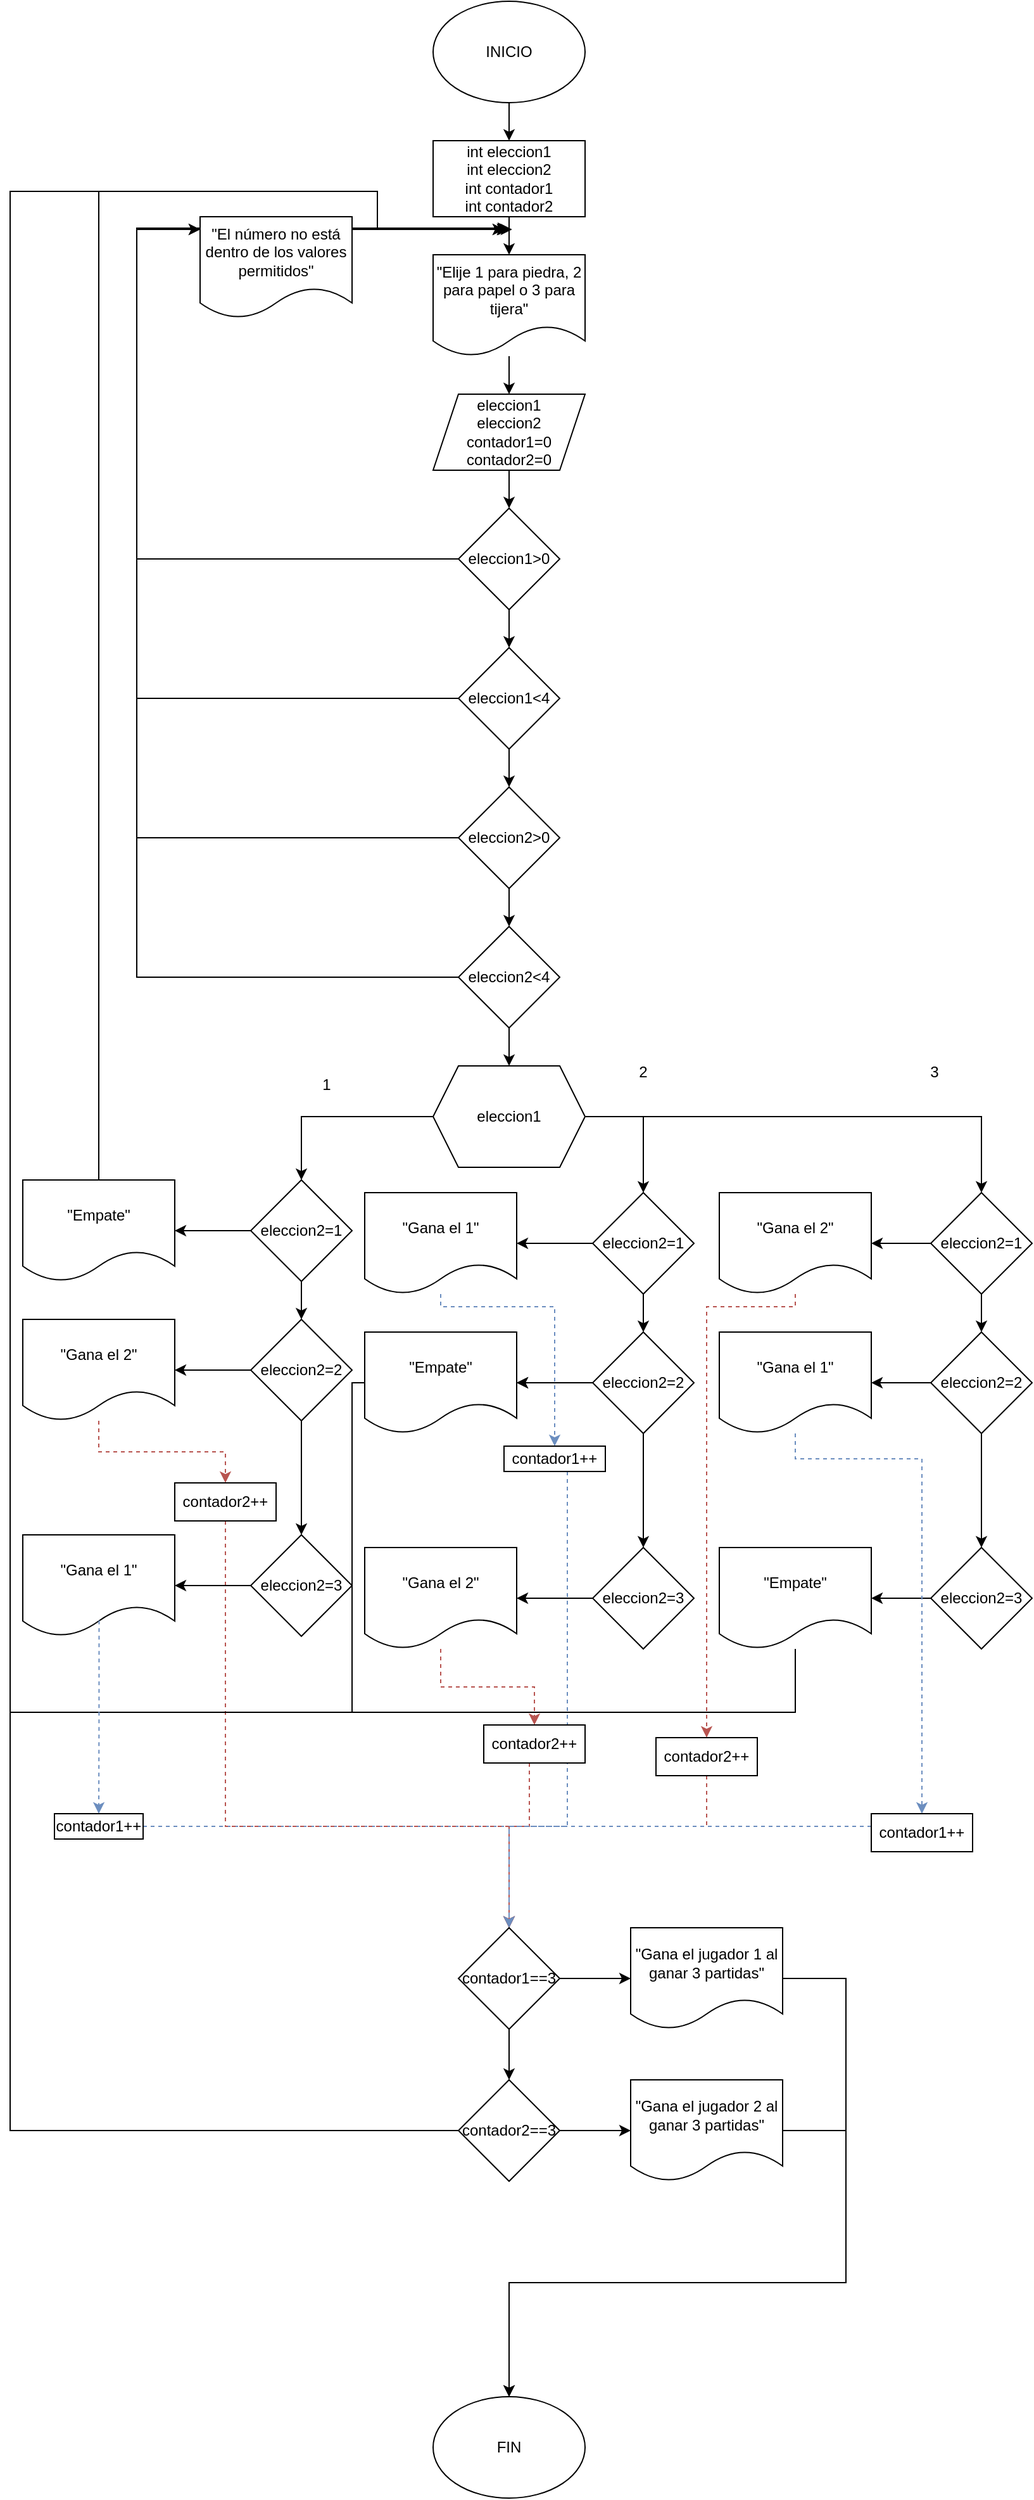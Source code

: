 <mxfile version="22.0.4" type="device">
  <diagram name="Página-1" id="_k7SuDNqXvrANHmImBBK">
    <mxGraphModel dx="834" dy="705" grid="1" gridSize="10" guides="1" tooltips="1" connect="1" arrows="1" fold="1" page="1" pageScale="1" pageWidth="827" pageHeight="1169" math="0" shadow="0">
      <root>
        <mxCell id="0" />
        <mxCell id="1" parent="0" />
        <mxCell id="7KPo1HFJJcuG-Y1p9IEZ-12" value="" style="edgeStyle=orthogonalEdgeStyle;rounded=0;orthogonalLoop=1;jettySize=auto;html=1;" edge="1" parent="1" source="7KPo1HFJJcuG-Y1p9IEZ-1" target="7KPo1HFJJcuG-Y1p9IEZ-11">
          <mxGeometry relative="1" as="geometry" />
        </mxCell>
        <mxCell id="7KPo1HFJJcuG-Y1p9IEZ-1" value="INICIO" style="ellipse;whiteSpace=wrap;html=1;" vertex="1" parent="1">
          <mxGeometry x="354" width="120" height="80" as="geometry" />
        </mxCell>
        <mxCell id="7KPo1HFJJcuG-Y1p9IEZ-14" value="" style="edgeStyle=orthogonalEdgeStyle;rounded=0;orthogonalLoop=1;jettySize=auto;html=1;" edge="1" parent="1" source="7KPo1HFJJcuG-Y1p9IEZ-11" target="7KPo1HFJJcuG-Y1p9IEZ-13">
          <mxGeometry relative="1" as="geometry" />
        </mxCell>
        <mxCell id="7KPo1HFJJcuG-Y1p9IEZ-11" value="&lt;div&gt;int eleccion1&lt;/div&gt;&lt;div&gt;int eleccion2&lt;br&gt;&lt;/div&gt;&lt;div&gt;int contador1&lt;/div&gt;&lt;div&gt;int contador2&lt;br&gt;&lt;/div&gt;" style="whiteSpace=wrap;html=1;" vertex="1" parent="1">
          <mxGeometry x="354" y="110" width="120" height="60" as="geometry" />
        </mxCell>
        <mxCell id="7KPo1HFJJcuG-Y1p9IEZ-18" value="" style="edgeStyle=orthogonalEdgeStyle;rounded=0;orthogonalLoop=1;jettySize=auto;html=1;" edge="1" parent="1" source="7KPo1HFJJcuG-Y1p9IEZ-13" target="7KPo1HFJJcuG-Y1p9IEZ-17">
          <mxGeometry relative="1" as="geometry" />
        </mxCell>
        <mxCell id="7KPo1HFJJcuG-Y1p9IEZ-13" value="&quot;Elije 1 para piedra, 2 para papel o 3 para tijera&quot;" style="shape=document;whiteSpace=wrap;html=1;boundedLbl=1;" vertex="1" parent="1">
          <mxGeometry x="354" y="200" width="120" height="80" as="geometry" />
        </mxCell>
        <mxCell id="7KPo1HFJJcuG-Y1p9IEZ-21" value="" style="edgeStyle=orthogonalEdgeStyle;rounded=0;orthogonalLoop=1;jettySize=auto;html=1;" edge="1" parent="1" source="7KPo1HFJJcuG-Y1p9IEZ-17" target="7KPo1HFJJcuG-Y1p9IEZ-20">
          <mxGeometry relative="1" as="geometry" />
        </mxCell>
        <mxCell id="7KPo1HFJJcuG-Y1p9IEZ-17" value="&lt;div&gt;eleccion1&lt;/div&gt;&lt;div&gt;eleccion2&lt;br&gt;&lt;/div&gt;&lt;div&gt;contador1=0&lt;/div&gt;&lt;div&gt;contador2=0&lt;br&gt;&lt;/div&gt;" style="shape=parallelogram;perimeter=parallelogramPerimeter;whiteSpace=wrap;html=1;fixedSize=1;" vertex="1" parent="1">
          <mxGeometry x="354" y="310" width="120" height="60" as="geometry" />
        </mxCell>
        <mxCell id="7KPo1HFJJcuG-Y1p9IEZ-22" style="edgeStyle=orthogonalEdgeStyle;rounded=0;orthogonalLoop=1;jettySize=auto;html=1;" edge="1" parent="1" source="7KPo1HFJJcuG-Y1p9IEZ-20" target="7KPo1HFJJcuG-Y1p9IEZ-32">
          <mxGeometry relative="1" as="geometry">
            <mxPoint x="414" y="180" as="targetPoint" />
            <Array as="points">
              <mxPoint x="120" y="440" />
              <mxPoint x="120" y="180" />
            </Array>
          </mxGeometry>
        </mxCell>
        <mxCell id="7KPo1HFJJcuG-Y1p9IEZ-24" value="" style="edgeStyle=orthogonalEdgeStyle;rounded=0;orthogonalLoop=1;jettySize=auto;html=1;" edge="1" parent="1" source="7KPo1HFJJcuG-Y1p9IEZ-20" target="7KPo1HFJJcuG-Y1p9IEZ-23">
          <mxGeometry relative="1" as="geometry" />
        </mxCell>
        <mxCell id="7KPo1HFJJcuG-Y1p9IEZ-20" value="eleccion1&amp;gt;0" style="rhombus;whiteSpace=wrap;html=1;" vertex="1" parent="1">
          <mxGeometry x="374" y="400" width="80" height="80" as="geometry" />
        </mxCell>
        <mxCell id="7KPo1HFJJcuG-Y1p9IEZ-25" style="edgeStyle=orthogonalEdgeStyle;rounded=0;orthogonalLoop=1;jettySize=auto;html=1;" edge="1" parent="1" source="7KPo1HFJJcuG-Y1p9IEZ-23">
          <mxGeometry relative="1" as="geometry">
            <mxPoint x="414" y="179" as="targetPoint" />
            <Array as="points">
              <mxPoint x="120" y="550" />
              <mxPoint x="120" y="179" />
            </Array>
          </mxGeometry>
        </mxCell>
        <mxCell id="7KPo1HFJJcuG-Y1p9IEZ-27" value="" style="edgeStyle=orthogonalEdgeStyle;rounded=0;orthogonalLoop=1;jettySize=auto;html=1;" edge="1" parent="1" source="7KPo1HFJJcuG-Y1p9IEZ-23" target="7KPo1HFJJcuG-Y1p9IEZ-26">
          <mxGeometry relative="1" as="geometry" />
        </mxCell>
        <mxCell id="7KPo1HFJJcuG-Y1p9IEZ-23" value="eleccion1&amp;lt;4" style="rhombus;whiteSpace=wrap;html=1;" vertex="1" parent="1">
          <mxGeometry x="374" y="510" width="80" height="80" as="geometry" />
        </mxCell>
        <mxCell id="7KPo1HFJJcuG-Y1p9IEZ-28" style="edgeStyle=orthogonalEdgeStyle;rounded=0;orthogonalLoop=1;jettySize=auto;html=1;" edge="1" parent="1" source="7KPo1HFJJcuG-Y1p9IEZ-26">
          <mxGeometry relative="1" as="geometry">
            <mxPoint x="414" y="180" as="targetPoint" />
            <Array as="points">
              <mxPoint x="120" y="660" />
              <mxPoint x="120" y="180" />
            </Array>
          </mxGeometry>
        </mxCell>
        <mxCell id="7KPo1HFJJcuG-Y1p9IEZ-30" value="" style="edgeStyle=orthogonalEdgeStyle;rounded=0;orthogonalLoop=1;jettySize=auto;html=1;" edge="1" parent="1" source="7KPo1HFJJcuG-Y1p9IEZ-26" target="7KPo1HFJJcuG-Y1p9IEZ-29">
          <mxGeometry relative="1" as="geometry" />
        </mxCell>
        <mxCell id="7KPo1HFJJcuG-Y1p9IEZ-26" value="eleccion2&amp;gt;0" style="rhombus;whiteSpace=wrap;html=1;" vertex="1" parent="1">
          <mxGeometry x="374" y="620" width="80" height="80" as="geometry" />
        </mxCell>
        <mxCell id="7KPo1HFJJcuG-Y1p9IEZ-31" style="edgeStyle=orthogonalEdgeStyle;rounded=0;orthogonalLoop=1;jettySize=auto;html=1;" edge="1" parent="1" source="7KPo1HFJJcuG-Y1p9IEZ-32">
          <mxGeometry relative="1" as="geometry">
            <mxPoint x="414" y="180" as="targetPoint" />
            <Array as="points">
              <mxPoint x="120" y="180" />
            </Array>
          </mxGeometry>
        </mxCell>
        <mxCell id="7KPo1HFJJcuG-Y1p9IEZ-39" value="" style="edgeStyle=orthogonalEdgeStyle;rounded=0;orthogonalLoop=1;jettySize=auto;html=1;" edge="1" parent="1" source="7KPo1HFJJcuG-Y1p9IEZ-29" target="7KPo1HFJJcuG-Y1p9IEZ-38">
          <mxGeometry relative="1" as="geometry" />
        </mxCell>
        <mxCell id="7KPo1HFJJcuG-Y1p9IEZ-29" value="eleccion2&amp;lt;4" style="rhombus;whiteSpace=wrap;html=1;" vertex="1" parent="1">
          <mxGeometry x="374" y="730" width="80" height="80" as="geometry" />
        </mxCell>
        <mxCell id="7KPo1HFJJcuG-Y1p9IEZ-33" value="" style="edgeStyle=orthogonalEdgeStyle;rounded=0;orthogonalLoop=1;jettySize=auto;html=1;" edge="1" parent="1" source="7KPo1HFJJcuG-Y1p9IEZ-29" target="7KPo1HFJJcuG-Y1p9IEZ-32">
          <mxGeometry relative="1" as="geometry">
            <mxPoint x="414" y="180" as="targetPoint" />
            <mxPoint x="374" y="770" as="sourcePoint" />
            <Array as="points">
              <mxPoint x="120" y="770" />
              <mxPoint x="120" y="180" />
            </Array>
          </mxGeometry>
        </mxCell>
        <mxCell id="7KPo1HFJJcuG-Y1p9IEZ-32" value="&quot;El número no está dentro de los valores permitidos&quot;" style="shape=document;whiteSpace=wrap;html=1;boundedLbl=1;" vertex="1" parent="1">
          <mxGeometry x="170" y="170" width="120" height="80" as="geometry" />
        </mxCell>
        <mxCell id="7KPo1HFJJcuG-Y1p9IEZ-42" value="" style="edgeStyle=orthogonalEdgeStyle;rounded=0;orthogonalLoop=1;jettySize=auto;html=1;" edge="1" parent="1" source="7KPo1HFJJcuG-Y1p9IEZ-38" target="7KPo1HFJJcuG-Y1p9IEZ-41">
          <mxGeometry relative="1" as="geometry" />
        </mxCell>
        <mxCell id="7KPo1HFJJcuG-Y1p9IEZ-67" style="edgeStyle=orthogonalEdgeStyle;rounded=0;orthogonalLoop=1;jettySize=auto;html=1;" edge="1" parent="1" source="7KPo1HFJJcuG-Y1p9IEZ-38" target="7KPo1HFJJcuG-Y1p9IEZ-58">
          <mxGeometry relative="1" as="geometry" />
        </mxCell>
        <mxCell id="7KPo1HFJJcuG-Y1p9IEZ-80" style="edgeStyle=orthogonalEdgeStyle;rounded=0;orthogonalLoop=1;jettySize=auto;html=1;entryX=0.5;entryY=0;entryDx=0;entryDy=0;" edge="1" parent="1" source="7KPo1HFJJcuG-Y1p9IEZ-38" target="7KPo1HFJJcuG-Y1p9IEZ-71">
          <mxGeometry relative="1" as="geometry" />
        </mxCell>
        <mxCell id="7KPo1HFJJcuG-Y1p9IEZ-38" value="eleccion1" style="shape=hexagon;perimeter=hexagonPerimeter2;whiteSpace=wrap;html=1;fixedSize=1;" vertex="1" parent="1">
          <mxGeometry x="354" y="840" width="120" height="80" as="geometry" />
        </mxCell>
        <mxCell id="7KPo1HFJJcuG-Y1p9IEZ-46" value="" style="edgeStyle=orthogonalEdgeStyle;rounded=0;orthogonalLoop=1;jettySize=auto;html=1;" edge="1" parent="1" source="7KPo1HFJJcuG-Y1p9IEZ-41" target="7KPo1HFJJcuG-Y1p9IEZ-45">
          <mxGeometry relative="1" as="geometry" />
        </mxCell>
        <mxCell id="7KPo1HFJJcuG-Y1p9IEZ-48" value="" style="edgeStyle=orthogonalEdgeStyle;rounded=0;orthogonalLoop=1;jettySize=auto;html=1;" edge="1" parent="1" source="7KPo1HFJJcuG-Y1p9IEZ-41" target="7KPo1HFJJcuG-Y1p9IEZ-47">
          <mxGeometry relative="1" as="geometry" />
        </mxCell>
        <mxCell id="7KPo1HFJJcuG-Y1p9IEZ-41" value="eleccion2=1" style="rhombus;whiteSpace=wrap;html=1;" vertex="1" parent="1">
          <mxGeometry x="210" y="930" width="80" height="80" as="geometry" />
        </mxCell>
        <mxCell id="7KPo1HFJJcuG-Y1p9IEZ-43" value="1" style="text;html=1;strokeColor=none;fillColor=none;align=center;verticalAlign=middle;whiteSpace=wrap;rounded=0;" vertex="1" parent="1">
          <mxGeometry x="240" y="840" width="60" height="30" as="geometry" />
        </mxCell>
        <mxCell id="7KPo1HFJJcuG-Y1p9IEZ-50" value="" style="edgeStyle=orthogonalEdgeStyle;rounded=0;orthogonalLoop=1;jettySize=auto;html=1;" edge="1" parent="1" source="7KPo1HFJJcuG-Y1p9IEZ-45" target="7KPo1HFJJcuG-Y1p9IEZ-49">
          <mxGeometry relative="1" as="geometry" />
        </mxCell>
        <mxCell id="7KPo1HFJJcuG-Y1p9IEZ-52" value="" style="edgeStyle=orthogonalEdgeStyle;rounded=0;orthogonalLoop=1;jettySize=auto;html=1;" edge="1" parent="1" source="7KPo1HFJJcuG-Y1p9IEZ-45" target="7KPo1HFJJcuG-Y1p9IEZ-51">
          <mxGeometry relative="1" as="geometry" />
        </mxCell>
        <mxCell id="7KPo1HFJJcuG-Y1p9IEZ-45" value="eleccion2=2" style="rhombus;whiteSpace=wrap;html=1;" vertex="1" parent="1">
          <mxGeometry x="210" y="1040" width="80" height="80" as="geometry" />
        </mxCell>
        <mxCell id="7KPo1HFJJcuG-Y1p9IEZ-55" style="edgeStyle=orthogonalEdgeStyle;rounded=0;orthogonalLoop=1;jettySize=auto;html=1;" edge="1" parent="1" source="7KPo1HFJJcuG-Y1p9IEZ-47">
          <mxGeometry relative="1" as="geometry">
            <mxPoint x="410" y="180" as="targetPoint" />
            <Array as="points">
              <mxPoint x="90" y="150" />
              <mxPoint x="310" y="150" />
              <mxPoint x="310" y="180" />
            </Array>
          </mxGeometry>
        </mxCell>
        <mxCell id="7KPo1HFJJcuG-Y1p9IEZ-85" style="edgeStyle=orthogonalEdgeStyle;rounded=0;orthogonalLoop=1;jettySize=auto;html=1;entryX=0.5;entryY=0;entryDx=0;entryDy=0;fillColor=#dae8fc;strokeColor=#6c8ebf;dashed=1;exitX=1;exitY=0.5;exitDx=0;exitDy=0;" edge="1" parent="1" source="7KPo1HFJJcuG-Y1p9IEZ-97" target="7KPo1HFJJcuG-Y1p9IEZ-101">
          <mxGeometry relative="1" as="geometry">
            <mxPoint x="414" y="1530" as="targetPoint" />
            <Array as="points">
              <mxPoint x="414" y="1440" />
            </Array>
          </mxGeometry>
        </mxCell>
        <mxCell id="7KPo1HFJJcuG-Y1p9IEZ-47" value="&quot;Empate&quot;" style="shape=document;whiteSpace=wrap;html=1;boundedLbl=1;" vertex="1" parent="1">
          <mxGeometry x="30" y="930" width="120" height="80" as="geometry" />
        </mxCell>
        <mxCell id="7KPo1HFJJcuG-Y1p9IEZ-88" style="edgeStyle=orthogonalEdgeStyle;rounded=0;orthogonalLoop=1;jettySize=auto;html=1;entryX=0.5;entryY=0;entryDx=0;entryDy=0;strokeColor=#b85450;fillColor=#f8cecc;dashed=1;" edge="1" parent="1" source="7KPo1HFJJcuG-Y1p9IEZ-110" target="7KPo1HFJJcuG-Y1p9IEZ-101">
          <mxGeometry relative="1" as="geometry">
            <mxPoint x="414" y="1530" as="targetPoint" />
            <Array as="points">
              <mxPoint x="190" y="1440" />
              <mxPoint x="414" y="1440" />
            </Array>
          </mxGeometry>
        </mxCell>
        <mxCell id="7KPo1HFJJcuG-Y1p9IEZ-49" value="&quot;Gana el 2&quot;" style="shape=document;whiteSpace=wrap;html=1;boundedLbl=1;" vertex="1" parent="1">
          <mxGeometry x="30" y="1040" width="120" height="80" as="geometry" />
        </mxCell>
        <mxCell id="7KPo1HFJJcuG-Y1p9IEZ-54" value="" style="edgeStyle=orthogonalEdgeStyle;rounded=0;orthogonalLoop=1;jettySize=auto;html=1;" edge="1" parent="1" source="7KPo1HFJJcuG-Y1p9IEZ-51" target="7KPo1HFJJcuG-Y1p9IEZ-53">
          <mxGeometry relative="1" as="geometry" />
        </mxCell>
        <mxCell id="7KPo1HFJJcuG-Y1p9IEZ-51" value="eleccion2=3" style="rhombus;whiteSpace=wrap;html=1;" vertex="1" parent="1">
          <mxGeometry x="210" y="1210" width="80" height="80" as="geometry" />
        </mxCell>
        <mxCell id="7KPo1HFJJcuG-Y1p9IEZ-53" value="&quot;Gana el 1&quot;" style="shape=document;whiteSpace=wrap;html=1;boundedLbl=1;" vertex="1" parent="1">
          <mxGeometry x="30" y="1210" width="120" height="80" as="geometry" />
        </mxCell>
        <mxCell id="7KPo1HFJJcuG-Y1p9IEZ-56" value="" style="edgeStyle=orthogonalEdgeStyle;rounded=0;orthogonalLoop=1;jettySize=auto;html=1;" edge="1" parent="1" source="7KPo1HFJJcuG-Y1p9IEZ-58" target="7KPo1HFJJcuG-Y1p9IEZ-61">
          <mxGeometry relative="1" as="geometry" />
        </mxCell>
        <mxCell id="7KPo1HFJJcuG-Y1p9IEZ-57" value="" style="edgeStyle=orthogonalEdgeStyle;rounded=0;orthogonalLoop=1;jettySize=auto;html=1;" edge="1" parent="1" source="7KPo1HFJJcuG-Y1p9IEZ-58" target="7KPo1HFJJcuG-Y1p9IEZ-62">
          <mxGeometry relative="1" as="geometry" />
        </mxCell>
        <mxCell id="7KPo1HFJJcuG-Y1p9IEZ-58" value="eleccion2=1" style="rhombus;whiteSpace=wrap;html=1;" vertex="1" parent="1">
          <mxGeometry x="480" y="940" width="80" height="80" as="geometry" />
        </mxCell>
        <mxCell id="7KPo1HFJJcuG-Y1p9IEZ-59" value="" style="edgeStyle=orthogonalEdgeStyle;rounded=0;orthogonalLoop=1;jettySize=auto;html=1;" edge="1" parent="1" source="7KPo1HFJJcuG-Y1p9IEZ-61" target="7KPo1HFJJcuG-Y1p9IEZ-63">
          <mxGeometry relative="1" as="geometry" />
        </mxCell>
        <mxCell id="7KPo1HFJJcuG-Y1p9IEZ-60" value="" style="edgeStyle=orthogonalEdgeStyle;rounded=0;orthogonalLoop=1;jettySize=auto;html=1;" edge="1" parent="1" source="7KPo1HFJJcuG-Y1p9IEZ-61" target="7KPo1HFJJcuG-Y1p9IEZ-65">
          <mxGeometry relative="1" as="geometry" />
        </mxCell>
        <mxCell id="7KPo1HFJJcuG-Y1p9IEZ-93" value="" style="edgeStyle=orthogonalEdgeStyle;rounded=0;orthogonalLoop=1;jettySize=auto;html=1;" edge="1" parent="1" source="7KPo1HFJJcuG-Y1p9IEZ-61" target="7KPo1HFJJcuG-Y1p9IEZ-63">
          <mxGeometry relative="1" as="geometry" />
        </mxCell>
        <mxCell id="7KPo1HFJJcuG-Y1p9IEZ-61" value="eleccion2=2" style="rhombus;whiteSpace=wrap;html=1;" vertex="1" parent="1">
          <mxGeometry x="480" y="1050" width="80" height="80" as="geometry" />
        </mxCell>
        <mxCell id="7KPo1HFJJcuG-Y1p9IEZ-89" style="edgeStyle=orthogonalEdgeStyle;rounded=0;orthogonalLoop=1;jettySize=auto;html=1;entryX=0.5;entryY=0;entryDx=0;entryDy=0;strokeColor=#6c8ebf;fillColor=#dae8fc;dashed=1;" edge="1" parent="1" source="7KPo1HFJJcuG-Y1p9IEZ-98" target="7KPo1HFJJcuG-Y1p9IEZ-101">
          <mxGeometry relative="1" as="geometry">
            <mxPoint x="414" y="1530" as="targetPoint" />
            <Array as="points">
              <mxPoint x="460" y="1440" />
              <mxPoint x="414" y="1440" />
            </Array>
          </mxGeometry>
        </mxCell>
        <mxCell id="7KPo1HFJJcuG-Y1p9IEZ-62" value="&quot;Gana el 1&quot;" style="shape=document;whiteSpace=wrap;html=1;boundedLbl=1;" vertex="1" parent="1">
          <mxGeometry x="300" y="940" width="120" height="80" as="geometry" />
        </mxCell>
        <mxCell id="7KPo1HFJJcuG-Y1p9IEZ-81" style="edgeStyle=orthogonalEdgeStyle;rounded=0;orthogonalLoop=1;jettySize=auto;html=1;" edge="1" parent="1" source="7KPo1HFJJcuG-Y1p9IEZ-63">
          <mxGeometry relative="1" as="geometry">
            <mxPoint x="410" y="180" as="targetPoint" />
            <Array as="points">
              <mxPoint x="290" y="1090" />
              <mxPoint x="290" y="1350" />
              <mxPoint x="20" y="1350" />
              <mxPoint x="20" y="150" />
              <mxPoint x="310" y="150" />
              <mxPoint x="310" y="180" />
            </Array>
          </mxGeometry>
        </mxCell>
        <mxCell id="7KPo1HFJJcuG-Y1p9IEZ-63" value="&quot;Empate&quot;" style="shape=document;whiteSpace=wrap;html=1;boundedLbl=1;" vertex="1" parent="1">
          <mxGeometry x="300" y="1050" width="120" height="80" as="geometry" />
        </mxCell>
        <mxCell id="7KPo1HFJJcuG-Y1p9IEZ-64" value="" style="edgeStyle=orthogonalEdgeStyle;rounded=0;orthogonalLoop=1;jettySize=auto;html=1;" edge="1" parent="1" source="7KPo1HFJJcuG-Y1p9IEZ-65" target="7KPo1HFJJcuG-Y1p9IEZ-66">
          <mxGeometry relative="1" as="geometry" />
        </mxCell>
        <mxCell id="7KPo1HFJJcuG-Y1p9IEZ-65" value="eleccion2=3" style="rhombus;whiteSpace=wrap;html=1;" vertex="1" parent="1">
          <mxGeometry x="480" y="1220" width="80" height="80" as="geometry" />
        </mxCell>
        <mxCell id="7KPo1HFJJcuG-Y1p9IEZ-90" style="edgeStyle=orthogonalEdgeStyle;rounded=0;orthogonalLoop=1;jettySize=auto;html=1;entryX=0.5;entryY=0;entryDx=0;entryDy=0;strokeColor=#b85450;fillColor=#f8cecc;dashed=1;" edge="1" parent="1" source="7KPo1HFJJcuG-Y1p9IEZ-102" target="7KPo1HFJJcuG-Y1p9IEZ-101">
          <mxGeometry relative="1" as="geometry">
            <mxPoint x="414" y="1530" as="targetPoint" />
            <Array as="points">
              <mxPoint x="430" y="1440" />
              <mxPoint x="414" y="1440" />
            </Array>
          </mxGeometry>
        </mxCell>
        <mxCell id="7KPo1HFJJcuG-Y1p9IEZ-66" value="&quot;Gana el 2&quot;" style="shape=document;whiteSpace=wrap;html=1;boundedLbl=1;" vertex="1" parent="1">
          <mxGeometry x="300" y="1220" width="120" height="80" as="geometry" />
        </mxCell>
        <mxCell id="7KPo1HFJJcuG-Y1p9IEZ-68" value="2" style="text;html=1;strokeColor=none;fillColor=none;align=center;verticalAlign=middle;whiteSpace=wrap;rounded=0;" vertex="1" parent="1">
          <mxGeometry x="490" y="830" width="60" height="30" as="geometry" />
        </mxCell>
        <mxCell id="7KPo1HFJJcuG-Y1p9IEZ-69" value="" style="edgeStyle=orthogonalEdgeStyle;rounded=0;orthogonalLoop=1;jettySize=auto;html=1;" edge="1" parent="1" source="7KPo1HFJJcuG-Y1p9IEZ-71" target="7KPo1HFJJcuG-Y1p9IEZ-74">
          <mxGeometry relative="1" as="geometry" />
        </mxCell>
        <mxCell id="7KPo1HFJJcuG-Y1p9IEZ-70" value="" style="edgeStyle=orthogonalEdgeStyle;rounded=0;orthogonalLoop=1;jettySize=auto;html=1;" edge="1" parent="1" source="7KPo1HFJJcuG-Y1p9IEZ-71" target="7KPo1HFJJcuG-Y1p9IEZ-75">
          <mxGeometry relative="1" as="geometry" />
        </mxCell>
        <mxCell id="7KPo1HFJJcuG-Y1p9IEZ-71" value="eleccion2=1" style="rhombus;whiteSpace=wrap;html=1;" vertex="1" parent="1">
          <mxGeometry x="747" y="940" width="80" height="80" as="geometry" />
        </mxCell>
        <mxCell id="7KPo1HFJJcuG-Y1p9IEZ-72" value="" style="edgeStyle=orthogonalEdgeStyle;rounded=0;orthogonalLoop=1;jettySize=auto;html=1;" edge="1" parent="1" source="7KPo1HFJJcuG-Y1p9IEZ-74" target="7KPo1HFJJcuG-Y1p9IEZ-76">
          <mxGeometry relative="1" as="geometry" />
        </mxCell>
        <mxCell id="7KPo1HFJJcuG-Y1p9IEZ-73" value="" style="edgeStyle=orthogonalEdgeStyle;rounded=0;orthogonalLoop=1;jettySize=auto;html=1;" edge="1" parent="1" source="7KPo1HFJJcuG-Y1p9IEZ-74" target="7KPo1HFJJcuG-Y1p9IEZ-78">
          <mxGeometry relative="1" as="geometry" />
        </mxCell>
        <mxCell id="7KPo1HFJJcuG-Y1p9IEZ-74" value="eleccion2=2" style="rhombus;whiteSpace=wrap;html=1;" vertex="1" parent="1">
          <mxGeometry x="747" y="1050" width="80" height="80" as="geometry" />
        </mxCell>
        <mxCell id="7KPo1HFJJcuG-Y1p9IEZ-91" style="edgeStyle=orthogonalEdgeStyle;rounded=0;orthogonalLoop=1;jettySize=auto;html=1;strokeColor=#b85450;fillColor=#f8cecc;dashed=1;entryX=0.5;entryY=0;entryDx=0;entryDy=0;" edge="1" parent="1" source="7KPo1HFJJcuG-Y1p9IEZ-103" target="7KPo1HFJJcuG-Y1p9IEZ-101">
          <mxGeometry relative="1" as="geometry">
            <mxPoint x="414" y="1530" as="targetPoint" />
            <Array as="points">
              <mxPoint x="570" y="1440" />
              <mxPoint x="414" y="1440" />
            </Array>
          </mxGeometry>
        </mxCell>
        <mxCell id="7KPo1HFJJcuG-Y1p9IEZ-75" value="&quot;Gana el 2&quot;" style="shape=document;whiteSpace=wrap;html=1;boundedLbl=1;" vertex="1" parent="1">
          <mxGeometry x="580" y="940" width="120" height="80" as="geometry" />
        </mxCell>
        <mxCell id="7KPo1HFJJcuG-Y1p9IEZ-92" style="edgeStyle=orthogonalEdgeStyle;rounded=0;orthogonalLoop=1;jettySize=auto;html=1;entryX=0.5;entryY=0;entryDx=0;entryDy=0;strokeColor=#6c8ebf;fillColor=#dae8fc;dashed=1;" edge="1" parent="1" source="7KPo1HFJJcuG-Y1p9IEZ-108" target="7KPo1HFJJcuG-Y1p9IEZ-101">
          <mxGeometry relative="1" as="geometry">
            <mxPoint x="414" y="1530" as="targetPoint" />
            <Array as="points">
              <mxPoint x="720" y="1440" />
              <mxPoint x="414" y="1440" />
            </Array>
          </mxGeometry>
        </mxCell>
        <mxCell id="7KPo1HFJJcuG-Y1p9IEZ-76" value="&quot;Gana el 1&quot;" style="shape=document;whiteSpace=wrap;html=1;boundedLbl=1;" vertex="1" parent="1">
          <mxGeometry x="580" y="1050" width="120" height="80" as="geometry" />
        </mxCell>
        <mxCell id="7KPo1HFJJcuG-Y1p9IEZ-77" value="" style="edgeStyle=orthogonalEdgeStyle;rounded=0;orthogonalLoop=1;jettySize=auto;html=1;" edge="1" parent="1" source="7KPo1HFJJcuG-Y1p9IEZ-78" target="7KPo1HFJJcuG-Y1p9IEZ-79">
          <mxGeometry relative="1" as="geometry" />
        </mxCell>
        <mxCell id="7KPo1HFJJcuG-Y1p9IEZ-78" value="eleccion2=3" style="rhombus;whiteSpace=wrap;html=1;" vertex="1" parent="1">
          <mxGeometry x="747" y="1220" width="80" height="80" as="geometry" />
        </mxCell>
        <mxCell id="7KPo1HFJJcuG-Y1p9IEZ-82" style="edgeStyle=orthogonalEdgeStyle;rounded=0;orthogonalLoop=1;jettySize=auto;html=1;" edge="1" parent="1" source="7KPo1HFJJcuG-Y1p9IEZ-79">
          <mxGeometry relative="1" as="geometry">
            <mxPoint x="416.4" y="180" as="targetPoint" />
            <Array as="points">
              <mxPoint x="640" y="1350" />
              <mxPoint x="20" y="1350" />
              <mxPoint x="20" y="150" />
              <mxPoint x="310" y="150" />
              <mxPoint x="310" y="180" />
            </Array>
          </mxGeometry>
        </mxCell>
        <mxCell id="7KPo1HFJJcuG-Y1p9IEZ-79" value="&quot;Empate&quot;" style="shape=document;whiteSpace=wrap;html=1;boundedLbl=1;" vertex="1" parent="1">
          <mxGeometry x="580" y="1220" width="120" height="80" as="geometry" />
        </mxCell>
        <mxCell id="7KPo1HFJJcuG-Y1p9IEZ-96" value="3" style="text;html=1;strokeColor=none;fillColor=none;align=center;verticalAlign=middle;whiteSpace=wrap;rounded=0;" vertex="1" parent="1">
          <mxGeometry x="720" y="830" width="60" height="30" as="geometry" />
        </mxCell>
        <mxCell id="7KPo1HFJJcuG-Y1p9IEZ-113" value="" style="edgeStyle=orthogonalEdgeStyle;rounded=0;orthogonalLoop=1;jettySize=auto;html=1;" edge="1" parent="1" source="7KPo1HFJJcuG-Y1p9IEZ-101" target="7KPo1HFJJcuG-Y1p9IEZ-112">
          <mxGeometry relative="1" as="geometry" />
        </mxCell>
        <mxCell id="7KPo1HFJJcuG-Y1p9IEZ-115" value="" style="edgeStyle=orthogonalEdgeStyle;rounded=0;orthogonalLoop=1;jettySize=auto;html=1;" edge="1" parent="1" source="7KPo1HFJJcuG-Y1p9IEZ-101" target="7KPo1HFJJcuG-Y1p9IEZ-114">
          <mxGeometry relative="1" as="geometry" />
        </mxCell>
        <mxCell id="7KPo1HFJJcuG-Y1p9IEZ-101" value="contador1==3" style="rhombus;whiteSpace=wrap;html=1;" vertex="1" parent="1">
          <mxGeometry x="374" y="1520" width="80" height="80" as="geometry" />
        </mxCell>
        <mxCell id="7KPo1HFJJcuG-Y1p9IEZ-104" value="" style="edgeStyle=orthogonalEdgeStyle;rounded=0;orthogonalLoop=1;jettySize=auto;html=1;strokeColor=#b85450;fillColor=#f8cecc;dashed=1;entryX=0.5;entryY=0;entryDx=0;entryDy=0;" edge="1" parent="1" source="7KPo1HFJJcuG-Y1p9IEZ-75" target="7KPo1HFJJcuG-Y1p9IEZ-103">
          <mxGeometry relative="1" as="geometry">
            <mxPoint x="640" y="1020" as="sourcePoint" />
            <mxPoint x="414" y="1520" as="targetPoint" />
            <Array as="points">
              <mxPoint x="640" y="1030" />
              <mxPoint x="570" y="1030" />
            </Array>
          </mxGeometry>
        </mxCell>
        <mxCell id="7KPo1HFJJcuG-Y1p9IEZ-103" value="contador2++" style="rounded=0;whiteSpace=wrap;html=1;" vertex="1" parent="1">
          <mxGeometry x="530" y="1370" width="80" height="30" as="geometry" />
        </mxCell>
        <mxCell id="7KPo1HFJJcuG-Y1p9IEZ-105" value="" style="edgeStyle=orthogonalEdgeStyle;rounded=0;orthogonalLoop=1;jettySize=auto;html=1;entryX=0.5;entryY=0;entryDx=0;entryDy=0;strokeColor=#b85450;fillColor=#f8cecc;dashed=1;" edge="1" parent="1" source="7KPo1HFJJcuG-Y1p9IEZ-66" target="7KPo1HFJJcuG-Y1p9IEZ-102">
          <mxGeometry relative="1" as="geometry">
            <mxPoint x="360" y="1300" as="sourcePoint" />
            <mxPoint x="414" y="1520" as="targetPoint" />
            <Array as="points" />
          </mxGeometry>
        </mxCell>
        <mxCell id="7KPo1HFJJcuG-Y1p9IEZ-102" value="contador2++" style="rounded=0;whiteSpace=wrap;html=1;" vertex="1" parent="1">
          <mxGeometry x="394" y="1360" width="80" height="30" as="geometry" />
        </mxCell>
        <mxCell id="7KPo1HFJJcuG-Y1p9IEZ-106" value="" style="edgeStyle=orthogonalEdgeStyle;rounded=0;orthogonalLoop=1;jettySize=auto;html=1;entryX=0.5;entryY=0;entryDx=0;entryDy=0;strokeColor=#6c8ebf;fillColor=#dae8fc;dashed=1;" edge="1" parent="1" source="7KPo1HFJJcuG-Y1p9IEZ-62" target="7KPo1HFJJcuG-Y1p9IEZ-98">
          <mxGeometry relative="1" as="geometry">
            <mxPoint x="360" y="1020" as="sourcePoint" />
            <mxPoint x="414" y="1520" as="targetPoint" />
            <Array as="points">
              <mxPoint x="360" y="1030" />
              <mxPoint x="450" y="1030" />
            </Array>
          </mxGeometry>
        </mxCell>
        <mxCell id="7KPo1HFJJcuG-Y1p9IEZ-98" value="contador1++" style="rounded=0;whiteSpace=wrap;html=1;" vertex="1" parent="1">
          <mxGeometry x="410" y="1140" width="80" height="20" as="geometry" />
        </mxCell>
        <mxCell id="7KPo1HFJJcuG-Y1p9IEZ-107" value="" style="edgeStyle=orthogonalEdgeStyle;rounded=0;orthogonalLoop=1;jettySize=auto;html=1;entryX=0.5;entryY=0;entryDx=0;entryDy=0;fillColor=#dae8fc;strokeColor=#6c8ebf;dashed=1;exitX=0.502;exitY=0.846;exitDx=0;exitDy=0;exitPerimeter=0;" edge="1" parent="1" source="7KPo1HFJJcuG-Y1p9IEZ-53" target="7KPo1HFJJcuG-Y1p9IEZ-97">
          <mxGeometry relative="1" as="geometry">
            <mxPoint x="414" y="1520" as="targetPoint" />
            <mxPoint x="90" y="1278" as="sourcePoint" />
            <Array as="points" />
          </mxGeometry>
        </mxCell>
        <mxCell id="7KPo1HFJJcuG-Y1p9IEZ-97" value="contador1++" style="rounded=0;whiteSpace=wrap;html=1;" vertex="1" parent="1">
          <mxGeometry x="55" y="1430" width="70" height="20" as="geometry" />
        </mxCell>
        <mxCell id="7KPo1HFJJcuG-Y1p9IEZ-109" value="" style="edgeStyle=orthogonalEdgeStyle;rounded=0;orthogonalLoop=1;jettySize=auto;html=1;entryX=0.5;entryY=0;entryDx=0;entryDy=0;strokeColor=#6c8ebf;fillColor=#dae8fc;dashed=1;" edge="1" parent="1" source="7KPo1HFJJcuG-Y1p9IEZ-76" target="7KPo1HFJJcuG-Y1p9IEZ-108">
          <mxGeometry relative="1" as="geometry">
            <mxPoint x="640" y="1130" as="sourcePoint" />
            <mxPoint x="414" y="1520" as="targetPoint" />
            <Array as="points">
              <mxPoint x="640" y="1150" />
              <mxPoint x="740" y="1150" />
              <mxPoint x="740" y="1430" />
            </Array>
          </mxGeometry>
        </mxCell>
        <mxCell id="7KPo1HFJJcuG-Y1p9IEZ-108" value="contador1++" style="rounded=0;whiteSpace=wrap;html=1;" vertex="1" parent="1">
          <mxGeometry x="700" y="1430" width="80" height="30" as="geometry" />
        </mxCell>
        <mxCell id="7KPo1HFJJcuG-Y1p9IEZ-111" value="" style="edgeStyle=orthogonalEdgeStyle;rounded=0;orthogonalLoop=1;jettySize=auto;html=1;entryX=0.5;entryY=0;entryDx=0;entryDy=0;strokeColor=#b85450;fillColor=#f8cecc;dashed=1;" edge="1" parent="1" source="7KPo1HFJJcuG-Y1p9IEZ-49" target="7KPo1HFJJcuG-Y1p9IEZ-110">
          <mxGeometry relative="1" as="geometry">
            <mxPoint x="90" y="1120" as="sourcePoint" />
            <mxPoint x="414" y="1520" as="targetPoint" />
            <Array as="points" />
          </mxGeometry>
        </mxCell>
        <mxCell id="7KPo1HFJJcuG-Y1p9IEZ-110" value="contador2++" style="rounded=0;whiteSpace=wrap;html=1;" vertex="1" parent="1">
          <mxGeometry x="150" y="1169" width="80" height="30" as="geometry" />
        </mxCell>
        <mxCell id="7KPo1HFJJcuG-Y1p9IEZ-121" style="edgeStyle=orthogonalEdgeStyle;rounded=0;orthogonalLoop=1;jettySize=auto;html=1;entryX=0.5;entryY=0;entryDx=0;entryDy=0;" edge="1" parent="1" source="7KPo1HFJJcuG-Y1p9IEZ-112" target="7KPo1HFJJcuG-Y1p9IEZ-120">
          <mxGeometry relative="1" as="geometry">
            <Array as="points">
              <mxPoint x="680" y="1560" />
              <mxPoint x="680" y="1800" />
              <mxPoint x="414" y="1800" />
            </Array>
          </mxGeometry>
        </mxCell>
        <mxCell id="7KPo1HFJJcuG-Y1p9IEZ-112" value="&quot;Gana el jugador 1 al ganar 3 partidas&quot;" style="shape=document;whiteSpace=wrap;html=1;boundedLbl=1;" vertex="1" parent="1">
          <mxGeometry x="510" y="1520" width="120" height="80" as="geometry" />
        </mxCell>
        <mxCell id="7KPo1HFJJcuG-Y1p9IEZ-117" value="" style="edgeStyle=orthogonalEdgeStyle;rounded=0;orthogonalLoop=1;jettySize=auto;html=1;" edge="1" parent="1" source="7KPo1HFJJcuG-Y1p9IEZ-114" target="7KPo1HFJJcuG-Y1p9IEZ-116">
          <mxGeometry relative="1" as="geometry" />
        </mxCell>
        <mxCell id="7KPo1HFJJcuG-Y1p9IEZ-118" style="edgeStyle=orthogonalEdgeStyle;rounded=0;orthogonalLoop=1;jettySize=auto;html=1;exitX=0;exitY=0.5;exitDx=0;exitDy=0;" edge="1" parent="1" source="7KPo1HFJJcuG-Y1p9IEZ-114">
          <mxGeometry relative="1" as="geometry">
            <mxPoint x="413.333" y="180" as="targetPoint" />
            <Array as="points">
              <mxPoint x="20" y="1680" />
              <mxPoint x="20" y="150" />
              <mxPoint x="310" y="150" />
              <mxPoint x="310" y="180" />
            </Array>
          </mxGeometry>
        </mxCell>
        <mxCell id="7KPo1HFJJcuG-Y1p9IEZ-114" value="contador2==3" style="rhombus;whiteSpace=wrap;html=1;" vertex="1" parent="1">
          <mxGeometry x="374" y="1640" width="80" height="80" as="geometry" />
        </mxCell>
        <mxCell id="7KPo1HFJJcuG-Y1p9IEZ-122" style="edgeStyle=orthogonalEdgeStyle;rounded=0;orthogonalLoop=1;jettySize=auto;html=1;entryX=0.5;entryY=0;entryDx=0;entryDy=0;" edge="1" parent="1" source="7KPo1HFJJcuG-Y1p9IEZ-116" target="7KPo1HFJJcuG-Y1p9IEZ-120">
          <mxGeometry relative="1" as="geometry">
            <Array as="points">
              <mxPoint x="680" y="1680" />
              <mxPoint x="680" y="1800" />
              <mxPoint x="414" y="1800" />
            </Array>
          </mxGeometry>
        </mxCell>
        <mxCell id="7KPo1HFJJcuG-Y1p9IEZ-116" value="&quot;Gana el jugador 2 al ganar 3 partidas&quot;" style="shape=document;whiteSpace=wrap;html=1;boundedLbl=1;" vertex="1" parent="1">
          <mxGeometry x="510" y="1640" width="120" height="80" as="geometry" />
        </mxCell>
        <mxCell id="7KPo1HFJJcuG-Y1p9IEZ-120" value="FIN" style="ellipse;whiteSpace=wrap;html=1;" vertex="1" parent="1">
          <mxGeometry x="354" y="1890" width="120" height="80" as="geometry" />
        </mxCell>
      </root>
    </mxGraphModel>
  </diagram>
</mxfile>
